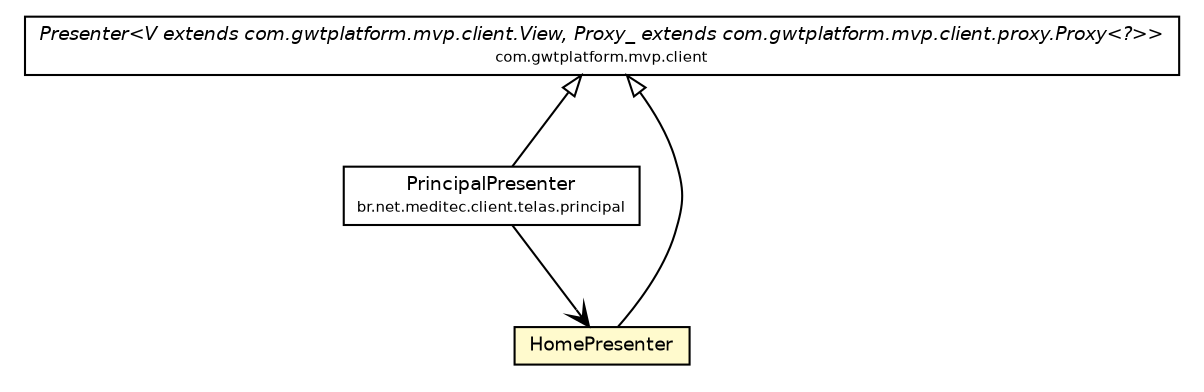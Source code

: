 #!/usr/local/bin/dot
#
# Class diagram 
# Generated by UmlGraph version 4.6 (http://www.spinellis.gr/sw/umlgraph)
#

digraph G {
	edge [fontname="Helvetica",fontsize=10,labelfontname="Helvetica",labelfontsize=10];
	node [fontname="Helvetica",fontsize=10,shape=plaintext];
	// br.net.meditec.client.telas.principal.PrincipalPresenter
	c5010 [label=<<table border="0" cellborder="1" cellspacing="0" cellpadding="2" port="p" href="../principal/PrincipalPresenter.html">
		<tr><td><table border="0" cellspacing="0" cellpadding="1">
			<tr><td> PrincipalPresenter </td></tr>
			<tr><td><font point-size="7.0"> br.net.meditec.client.telas.principal </font></td></tr>
		</table></td></tr>
		</table>>, fontname="Helvetica", fontcolor="black", fontsize=9.0];
	// br.net.meditec.client.telas.home.HomePresenter
	c5013 [label=<<table border="0" cellborder="1" cellspacing="0" cellpadding="2" port="p" bgcolor="lemonChiffon" href="./HomePresenter.html">
		<tr><td><table border="0" cellspacing="0" cellpadding="1">
			<tr><td> HomePresenter </td></tr>
		</table></td></tr>
		</table>>, fontname="Helvetica", fontcolor="black", fontsize=9.0];
	//br.net.meditec.client.telas.principal.PrincipalPresenter extends com.gwtplatform.mvp.client.Presenter<br.net.meditec.client.telas.principal.PrincipalPresenter.PrincipalView, br.net.meditec.client.telas.principal.PrincipalPresenter.PrincipalProxy>
	c5038:p -> c5010:p [dir=back,arrowtail=empty];
	//br.net.meditec.client.telas.home.HomePresenter extends com.gwtplatform.mvp.client.Presenter<br.net.meditec.client.telas.home.HomePresenter.HomeView, br.net.meditec.client.telas.home.HomePresenter.HomeProxy>
	c5038:p -> c5013:p [dir=back,arrowtail=empty];
	// br.net.meditec.client.telas.principal.PrincipalPresenter NAVASSOC br.net.meditec.client.telas.home.HomePresenter
	c5010:p -> c5013:p [taillabel="", label="", headlabel="", fontname="Helvetica", fontcolor="black", fontsize=10.0, color="black", arrowhead=open];
	// com.gwtplatform.mvp.client.Presenter<V extends com.gwtplatform.mvp.client.View, Proxy_ extends com.gwtplatform.mvp.client.proxy.Proxy<?>>
	c5038 [label=<<table border="0" cellborder="1" cellspacing="0" cellpadding="2" port="p" href="http://java.sun.com/j2se/1.4.2/docs/api/com/gwtplatform/mvp/client/Presenter.html">
		<tr><td><table border="0" cellspacing="0" cellpadding="1">
			<tr><td><font face="Helvetica-Oblique"> Presenter&lt;V extends com.gwtplatform.mvp.client.View, Proxy_ extends com.gwtplatform.mvp.client.proxy.Proxy&lt;?&gt;&gt; </font></td></tr>
			<tr><td><font point-size="7.0"> com.gwtplatform.mvp.client </font></td></tr>
		</table></td></tr>
		</table>>, fontname="Helvetica", fontcolor="black", fontsize=9.0];
}

